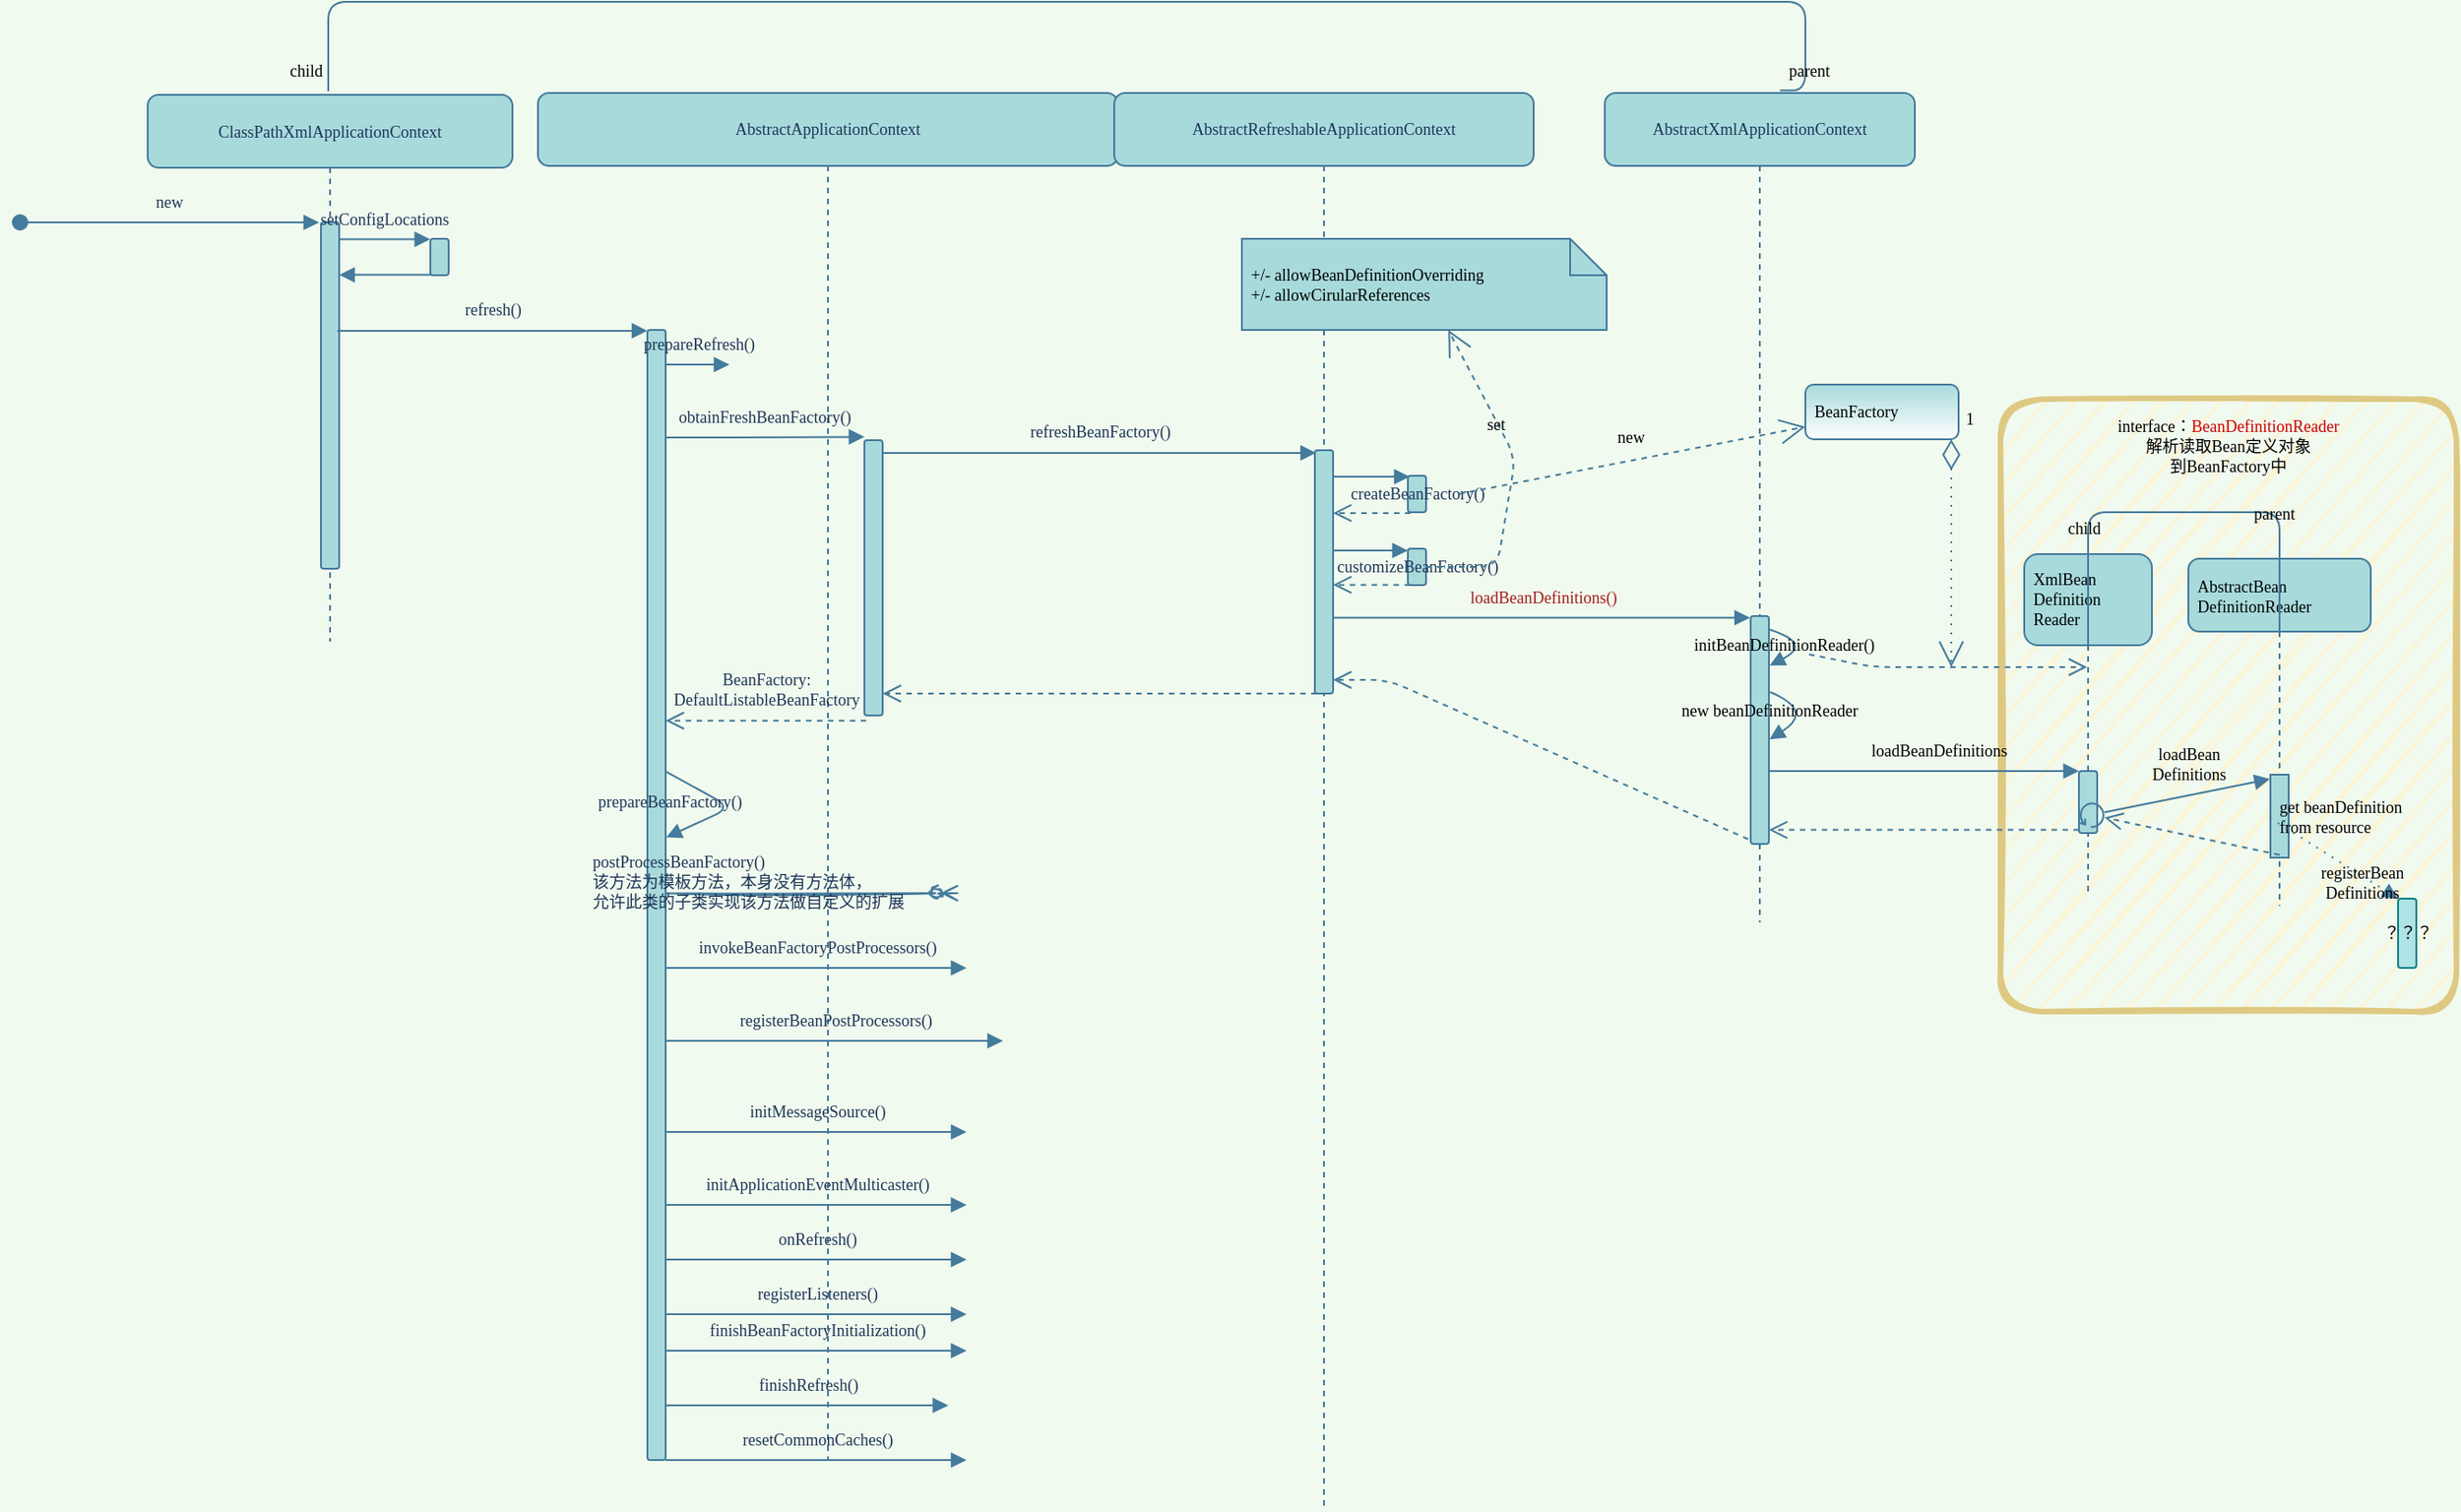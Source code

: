 <mxfile version="13.10.4" type="github">
  <diagram id="kgpKYQtTHZ0yAKxKKP6v" name="Page-1">
    <mxGraphModel dx="2142" dy="704" grid="1" gridSize="3" guides="1" tooltips="1" connect="1" arrows="1" fold="1" page="1" pageScale="1" pageWidth="850" pageHeight="1100" background="#F1FAEE" math="0" shadow="0">
      <root>
        <mxCell id="0" />
        <mxCell id="1" parent="0" />
        <mxCell id="X2vZLEiec1v9-HC9pAJ2-279" value="interface：&lt;span style=&quot;font-size: 9px;&quot;&gt;&lt;font style=&quot;font-size: 9px;&quot; color=&quot;#cc0000&quot;&gt;BeanDefinitionReader&lt;/font&gt;&lt;/span&gt;&lt;br style=&quot;font-size: 9px;&quot;&gt;解析读取Bean定义对象&lt;br style=&quot;font-size: 9px;&quot;&gt;到BeanFactory中" style="shape=ext;rounded=1;html=1;whiteSpace=wrap;shadow=0;glass=0;sketch=1;strokeColor=#d6b656;strokeWidth=3;fontSize=9;align=center;fillColor=#fff2cc;opacity=70;arcSize=9;verticalAlign=top;spacing=5;labelBorderColor=none;labelBackgroundColor=none;fontStyle=0;fontFamily=Comic Sans MS;" parent="1" vertex="1">
          <mxGeometry x="1057" y="238" width="250" height="336" as="geometry" />
        </mxCell>
        <mxCell id="3nuBFxr9cyL0pnOWT2aG-1" value="ClassPathXmlApplicationContext" style="shape=umlLifeline;perimeter=lifelinePerimeter;container=1;collapsible=0;recursiveResize=0;rounded=1;shadow=0;strokeWidth=1;fillColor=#A8DADC;strokeColor=#457B9D;fontColor=#1D3557;spacing=5;labelBorderColor=none;labelBackgroundColor=none;fontStyle=0;fontSize=9;fontFamily=Comic Sans MS;" parent="1" vertex="1">
          <mxGeometry x="41" y="71" width="200" height="300" as="geometry" />
        </mxCell>
        <mxCell id="3nuBFxr9cyL0pnOWT2aG-2" value="" style="points=[];perimeter=orthogonalPerimeter;rounded=1;shadow=0;strokeWidth=1;fillColor=#A8DADC;strokeColor=#457B9D;fontColor=#1D3557;spacing=5;labelBorderColor=none;labelBackgroundColor=none;fontStyle=0;fontSize=9;fontFamily=Comic Sans MS;" parent="3nuBFxr9cyL0pnOWT2aG-1" vertex="1">
          <mxGeometry x="95" y="70" width="10" height="190" as="geometry" />
        </mxCell>
        <mxCell id="3nuBFxr9cyL0pnOWT2aG-3" value="new" style="verticalAlign=bottom;startArrow=oval;endArrow=block;startSize=8;shadow=0;strokeWidth=1;labelBackgroundColor=none;strokeColor=#457B9D;fontColor=#1D3557;entryX=-0.1;entryY=0;entryDx=0;entryDy=0;entryPerimeter=0;spacing=5;labelBorderColor=none;fontStyle=0;fontSize=9;fontFamily=Comic Sans MS;" parent="3nuBFxr9cyL0pnOWT2aG-1" target="3nuBFxr9cyL0pnOWT2aG-2" edge="1">
          <mxGeometry relative="1" as="geometry">
            <mxPoint x="-70" y="70" as="sourcePoint" />
          </mxGeometry>
        </mxCell>
        <mxCell id="3nuBFxr9cyL0pnOWT2aG-8" value="setConfigLocations" style="verticalAlign=bottom;endArrow=block;shadow=0;strokeWidth=1;labelBackgroundColor=none;strokeColor=#457B9D;fontColor=#1D3557;entryX=-0.014;entryY=0.013;entryDx=0;entryDy=0;entryPerimeter=0;fontSize=9;spacing=5;labelBorderColor=none;fontStyle=0;fontFamily=Comic Sans MS;" parent="1" source="3nuBFxr9cyL0pnOWT2aG-2" target="X2vZLEiec1v9-HC9pAJ2-3" edge="1">
          <mxGeometry relative="1" as="geometry">
            <mxPoint x="275" y="160" as="sourcePoint" />
            <mxPoint x="160" y="160" as="targetPoint" />
          </mxGeometry>
        </mxCell>
        <mxCell id="X2vZLEiec1v9-HC9pAJ2-2" value="AbstractApplicationContext" style="shape=umlLifeline;perimeter=lifelinePerimeter;whiteSpace=wrap;html=1;container=1;collapsible=0;recursiveResize=0;outlineConnect=0;rounded=1;sketch=0;strokeColor=#457B9D;fillColor=#A8DADC;fontColor=#1D3557;labelBorderColor=none;spacing=5;labelBackgroundColor=none;fontStyle=0;fontSize=9;fontFamily=Comic Sans MS;" parent="1" vertex="1">
          <mxGeometry x="255" y="70" width="318" height="750" as="geometry" />
        </mxCell>
        <mxCell id="X2vZLEiec1v9-HC9pAJ2-6" value="" style="html=1;points=[];perimeter=orthogonalPerimeter;rounded=1;sketch=0;strokeColor=#457B9D;fillColor=#A8DADC;fontSize=9;fontColor=#1D3557;spacing=5;labelBorderColor=none;labelBackgroundColor=none;fontStyle=0;fontFamily=Comic Sans MS;" parent="X2vZLEiec1v9-HC9pAJ2-2" vertex="1">
          <mxGeometry x="60" y="130" width="10" height="620" as="geometry" />
        </mxCell>
        <mxCell id="X2vZLEiec1v9-HC9pAJ2-34" value="" style="html=1;points=[];perimeter=orthogonalPerimeter;rounded=1;sketch=0;strokeColor=#457B9D;fillColor=#A8DADC;fontSize=9;fontColor=#1D3557;spacing=5;labelBorderColor=none;labelBackgroundColor=none;fontStyle=0;fontFamily=Comic Sans MS;" parent="X2vZLEiec1v9-HC9pAJ2-2" vertex="1">
          <mxGeometry x="179" y="190.5" width="10" height="151" as="geometry" />
        </mxCell>
        <mxCell id="X2vZLEiec1v9-HC9pAJ2-8" value="obtainFreshBeanFactory()" style="html=1;verticalAlign=bottom;endArrow=block;labelBackgroundColor=none;strokeColor=#457B9D;fillColor=#A8DADC;fontSize=9;fontColor=#1D3557;entryX=0;entryY=-0.012;entryDx=0;entryDy=0;entryPerimeter=0;spacing=5;labelBorderColor=none;fontStyle=0;fontFamily=Comic Sans MS;" parent="X2vZLEiec1v9-HC9pAJ2-2" source="X2vZLEiec1v9-HC9pAJ2-6" target="X2vZLEiec1v9-HC9pAJ2-34" edge="1">
          <mxGeometry width="80" relative="1" as="geometry">
            <mxPoint x="-50" y="260" as="sourcePoint" />
            <mxPoint x="220" y="161" as="targetPoint" />
            <Array as="points">
              <mxPoint x="95" y="189" />
            </Array>
          </mxGeometry>
        </mxCell>
        <mxCell id="X2vZLEiec1v9-HC9pAJ2-40" value="BeanFactory:&lt;br style=&quot;font-size: 9px;&quot;&gt;DefaultListableBeanFactory" style="html=1;verticalAlign=bottom;endArrow=open;dashed=1;endSize=8;exitX=0.1;exitY=1.019;labelBackgroundColor=none;strokeColor=#457B9D;fillColor=#A8DADC;fontSize=9;fontColor=#1D3557;exitDx=0;exitDy=0;exitPerimeter=0;spacing=5;labelBorderColor=none;fontStyle=0;fontFamily=Comic Sans MS;" parent="X2vZLEiec1v9-HC9pAJ2-2" source="X2vZLEiec1v9-HC9pAJ2-34" target="X2vZLEiec1v9-HC9pAJ2-6" edge="1">
          <mxGeometry relative="1" as="geometry">
            <mxPoint x="350" y="186" as="targetPoint" />
          </mxGeometry>
        </mxCell>
        <mxCell id="X2vZLEiec1v9-HC9pAJ2-12" value="prepareBeanFactory()&lt;br style=&quot;font-size: 9px;&quot;&gt;" style="html=1;verticalAlign=middle;endArrow=block;labelBackgroundColor=none;strokeColor=#457B9D;fillColor=#A8DADC;fontSize=9;fontColor=#1D3557;align=left;edgeStyle=elbowEdgeStyle;entryX=1.035;entryY=0.449;entryDx=0;entryDy=0;entryPerimeter=0;exitX=1.04;exitY=0.391;exitDx=0;exitDy=0;exitPerimeter=0;spacing=5;labelBorderColor=none;fontStyle=0;fontFamily=Comic Sans MS;" parent="X2vZLEiec1v9-HC9pAJ2-2" source="X2vZLEiec1v9-HC9pAJ2-6" target="X2vZLEiec1v9-HC9pAJ2-6" edge="1">
          <mxGeometry x="-1" y="-46" width="80" relative="1" as="geometry">
            <mxPoint x="71" y="385" as="sourcePoint" />
            <mxPoint x="214" y="385" as="targetPoint" />
            <Array as="points">
              <mxPoint x="106" y="392" />
            </Array>
            <mxPoint x="-20" y="-24" as="offset" />
          </mxGeometry>
        </mxCell>
        <mxCell id="X2vZLEiec1v9-HC9pAJ2-5" value="" style="html=1;verticalAlign=bottom;endArrow=block;strokeColor=#457B9D;fillColor=#A8DADC;fontColor=#1D3557;exitX=0.019;exitY=0.988;exitDx=0;exitDy=0;exitPerimeter=0;spacing=5;labelBorderColor=none;labelBackgroundColor=none;fontStyle=0;fontSize=9;fontFamily=Comic Sans MS;" parent="1" source="X2vZLEiec1v9-HC9pAJ2-3" target="3nuBFxr9cyL0pnOWT2aG-2" edge="1">
          <mxGeometry width="80" relative="1" as="geometry">
            <mxPoint x="140" y="400" as="sourcePoint" />
            <mxPoint x="220" y="400" as="targetPoint" />
          </mxGeometry>
        </mxCell>
        <mxCell id="X2vZLEiec1v9-HC9pAJ2-3" value="" style="html=1;points=[];perimeter=orthogonalPerimeter;rounded=1;sketch=0;strokeColor=#457B9D;fillColor=#A8DADC;fontColor=#1D3557;spacing=5;labelBorderColor=none;labelBackgroundColor=none;fontStyle=0;fontSize=9;fontFamily=Comic Sans MS;" parent="1" vertex="1">
          <mxGeometry x="196" y="150" width="10" height="20" as="geometry" />
        </mxCell>
        <mxCell id="X2vZLEiec1v9-HC9pAJ2-7" value="refresh()" style="html=1;verticalAlign=bottom;endArrow=block;strokeColor=#457B9D;fillColor=#A8DADC;fontSize=9;fontColor=#1D3557;exitX=0.897;exitY=0.313;exitDx=0;exitDy=0;exitPerimeter=0;labelBackgroundColor=none;spacing=5;labelBorderColor=none;fontStyle=0;fontFamily=Comic Sans MS;" parent="1" source="3nuBFxr9cyL0pnOWT2aG-2" target="X2vZLEiec1v9-HC9pAJ2-6" edge="1">
          <mxGeometry width="80" relative="1" as="geometry">
            <mxPoint x="50" y="200" as="sourcePoint" />
            <mxPoint x="260" y="370" as="targetPoint" />
          </mxGeometry>
        </mxCell>
        <mxCell id="X2vZLEiec1v9-HC9pAJ2-9" value="prepareRefresh()" style="html=1;verticalAlign=bottom;endArrow=block;labelBackgroundColor=none;strokeColor=#457B9D;fillColor=#A8DADC;fontSize=9;fontColor=#1D3557;spacing=5;labelBorderColor=none;fontStyle=0;fontFamily=Comic Sans MS;" parent="1" source="X2vZLEiec1v9-HC9pAJ2-6" edge="1">
          <mxGeometry width="80" relative="1" as="geometry">
            <mxPoint x="242" y="219" as="sourcePoint" />
            <mxPoint x="360" y="219" as="targetPoint" />
          </mxGeometry>
        </mxCell>
        <mxCell id="X2vZLEiec1v9-HC9pAJ2-16" value="postProcessBeanFactory()&lt;br style=&quot;font-size: 9px;&quot;&gt;&lt;span style=&quot;font-size: 9px;&quot;&gt;该方法为模板方法，本身没有方法体，&lt;/span&gt;&lt;br style=&quot;font-size: 9px;&quot;&gt;&lt;div style=&quot;font-size: 9px;&quot;&gt;&lt;span style=&quot;font-size: 9px;&quot;&gt;允许此类的子类实现该方法做自定义的扩展&lt;/span&gt;&lt;/div&gt;" style="html=1;verticalAlign=middle;endArrow=ERzeroToMany;labelBackgroundColor=none;strokeColor=#457B9D;fillColor=#A8DADC;fontSize=9;fontColor=#1D3557;align=left;sketch=1;endFill=1;spacing=5;labelBorderColor=none;fontStyle=0;fontFamily=Comic Sans MS;" parent="1" source="X2vZLEiec1v9-HC9pAJ2-6" edge="1">
          <mxGeometry x="-1" y="45" width="80" relative="1" as="geometry">
            <mxPoint x="362" y="509" as="sourcePoint" />
            <mxPoint x="485" y="509" as="targetPoint" />
            <mxPoint x="-45" y="39" as="offset" />
          </mxGeometry>
        </mxCell>
        <mxCell id="X2vZLEiec1v9-HC9pAJ2-17" value="invokeBeanFactoryPostProcessors()" style="html=1;verticalAlign=bottom;endArrow=block;labelBackgroundColor=none;strokeColor=#457B9D;fillColor=#A8DADC;fontSize=9;fontColor=#1D3557;spacing=5;labelBorderColor=none;fontStyle=0;fontFamily=Comic Sans MS;" parent="1" source="X2vZLEiec1v9-HC9pAJ2-6" edge="1">
          <mxGeometry width="80" relative="1" as="geometry">
            <mxPoint x="244.81" y="390.0" as="sourcePoint" />
            <mxPoint x="490" y="550" as="targetPoint" />
          </mxGeometry>
        </mxCell>
        <mxCell id="X2vZLEiec1v9-HC9pAJ2-20" value="registerBeanPostProcessors()" style="html=1;verticalAlign=bottom;endArrow=block;labelBackgroundColor=none;strokeColor=#457B9D;fillColor=#A8DADC;fontSize=9;fontColor=#1D3557;spacing=5;labelBorderColor=none;fontStyle=0;fontFamily=Comic Sans MS;" parent="1" source="X2vZLEiec1v9-HC9pAJ2-6" edge="1">
          <mxGeometry width="80" relative="1" as="geometry">
            <mxPoint x="244.81" y="430.0" as="sourcePoint" />
            <mxPoint x="510" y="590" as="targetPoint" />
          </mxGeometry>
        </mxCell>
        <mxCell id="X2vZLEiec1v9-HC9pAJ2-21" value="initMessageSource()" style="html=1;verticalAlign=bottom;endArrow=block;labelBackgroundColor=none;strokeColor=#457B9D;fillColor=#A8DADC;fontSize=9;fontColor=#1D3557;spacing=5;labelBorderColor=none;fontStyle=0;fontFamily=Comic Sans MS;" parent="1" source="X2vZLEiec1v9-HC9pAJ2-6" edge="1">
          <mxGeometry width="80" relative="1" as="geometry">
            <mxPoint x="270.0" y="620.0" as="sourcePoint" />
            <mxPoint x="490" y="640" as="targetPoint" />
          </mxGeometry>
        </mxCell>
        <mxCell id="X2vZLEiec1v9-HC9pAJ2-28" value="initApplicationEventMulticaster()" style="html=1;verticalAlign=bottom;endArrow=block;labelBackgroundColor=none;strokeColor=#457B9D;fillColor=#A8DADC;fontSize=9;fontColor=#1D3557;spacing=5;labelBorderColor=none;fontStyle=0;fontFamily=Comic Sans MS;" parent="1" source="X2vZLEiec1v9-HC9pAJ2-6" edge="1">
          <mxGeometry width="80" relative="1" as="geometry">
            <mxPoint x="244.81" y="530" as="sourcePoint" />
            <mxPoint x="490" y="680" as="targetPoint" />
          </mxGeometry>
        </mxCell>
        <mxCell id="X2vZLEiec1v9-HC9pAJ2-29" value="onRefresh()" style="html=1;verticalAlign=bottom;endArrow=block;labelBackgroundColor=none;strokeColor=#457B9D;fillColor=#A8DADC;fontSize=9;fontColor=#1D3557;spacing=5;labelBorderColor=none;fontStyle=0;fontFamily=Comic Sans MS;" parent="1" source="X2vZLEiec1v9-HC9pAJ2-6" edge="1">
          <mxGeometry width="80" relative="1" as="geometry">
            <mxPoint x="244.81" y="570" as="sourcePoint" />
            <mxPoint x="490" y="710" as="targetPoint" />
          </mxGeometry>
        </mxCell>
        <mxCell id="X2vZLEiec1v9-HC9pAJ2-30" value="registerListeners()" style="html=1;verticalAlign=bottom;endArrow=block;labelBackgroundColor=none;strokeColor=#457B9D;fillColor=#A8DADC;fontSize=9;fontColor=#1D3557;spacing=5;labelBorderColor=none;fontStyle=0;fontFamily=Comic Sans MS;" parent="1" source="X2vZLEiec1v9-HC9pAJ2-6" edge="1">
          <mxGeometry width="80" relative="1" as="geometry">
            <mxPoint x="244.81" y="600" as="sourcePoint" />
            <mxPoint x="490" y="740" as="targetPoint" />
          </mxGeometry>
        </mxCell>
        <mxCell id="X2vZLEiec1v9-HC9pAJ2-31" value="finishBeanFactoryInitialization()" style="html=1;verticalAlign=bottom;endArrow=block;labelBackgroundColor=none;strokeColor=#457B9D;fillColor=#A8DADC;fontSize=9;fontColor=#1D3557;spacing=5;labelBorderColor=none;fontStyle=0;fontFamily=Comic Sans MS;" parent="1" source="X2vZLEiec1v9-HC9pAJ2-6" edge="1">
          <mxGeometry width="80" relative="1" as="geometry">
            <mxPoint x="244.81" y="660" as="sourcePoint" />
            <mxPoint x="490" y="760" as="targetPoint" />
          </mxGeometry>
        </mxCell>
        <mxCell id="X2vZLEiec1v9-HC9pAJ2-32" value="finishRefresh()" style="html=1;verticalAlign=bottom;endArrow=block;labelBackgroundColor=none;strokeColor=#457B9D;fillColor=#A8DADC;fontSize=9;fontColor=#1D3557;spacing=5;labelBorderColor=none;fontStyle=0;fontFamily=Comic Sans MS;" parent="1" source="X2vZLEiec1v9-HC9pAJ2-6" edge="1">
          <mxGeometry width="80" relative="1" as="geometry">
            <mxPoint x="244.81" y="690" as="sourcePoint" />
            <mxPoint x="480" y="790" as="targetPoint" />
          </mxGeometry>
        </mxCell>
        <mxCell id="X2vZLEiec1v9-HC9pAJ2-33" value="resetCommonCaches()" style="html=1;verticalAlign=bottom;endArrow=block;labelBackgroundColor=none;strokeColor=#457B9D;fillColor=#A8DADC;fontSize=9;fontColor=#1D3557;spacing=5;labelBorderColor=none;fontStyle=0;fontFamily=Comic Sans MS;" parent="1" source="X2vZLEiec1v9-HC9pAJ2-6" edge="1">
          <mxGeometry width="80" relative="1" as="geometry">
            <mxPoint x="244.81" y="720" as="sourcePoint" />
            <mxPoint x="490" y="820" as="targetPoint" />
          </mxGeometry>
        </mxCell>
        <mxCell id="X2vZLEiec1v9-HC9pAJ2-36" value="refreshBeanFactory()" style="html=1;verticalAlign=bottom;endArrow=block;labelBackgroundColor=none;strokeColor=#457B9D;fillColor=#A8DADC;fontSize=9;fontColor=#1D3557;entryX=0.066;entryY=0.011;entryDx=0;entryDy=0;entryPerimeter=0;spacing=5;labelBorderColor=none;fontStyle=0;fontFamily=Comic Sans MS;" parent="1" source="X2vZLEiec1v9-HC9pAJ2-34" target="X2vZLEiec1v9-HC9pAJ2-35" edge="1">
          <mxGeometry width="80" relative="1" as="geometry">
            <mxPoint x="513" y="260" as="sourcePoint" />
            <mxPoint x="675" y="199" as="targetPoint" />
            <Array as="points" />
          </mxGeometry>
        </mxCell>
        <mxCell id="X2vZLEiec1v9-HC9pAJ2-43" value="" style="html=1;verticalAlign=bottom;endArrow=open;dashed=1;endSize=8;labelBackgroundColor=none;strokeColor=#457B9D;fillColor=#A8DADC;fontSize=9;fontColor=#1D3557;exitX=0.1;exitY=1;exitDx=0;exitDy=0;exitPerimeter=0;spacing=5;labelBorderColor=none;fontStyle=0;fontFamily=Comic Sans MS;" parent="1" source="X2vZLEiec1v9-HC9pAJ2-35" target="X2vZLEiec1v9-HC9pAJ2-34" edge="1">
          <mxGeometry relative="1" as="geometry">
            <mxPoint x="620" y="480" as="sourcePoint" />
            <mxPoint x="540" y="480" as="targetPoint" />
            <Array as="points" />
          </mxGeometry>
        </mxCell>
        <mxCell id="X2vZLEiec1v9-HC9pAJ2-44" value="AbstractRefreshableApplicationContext" style="shape=umlLifeline;perimeter=lifelinePerimeter;whiteSpace=wrap;html=1;container=1;collapsible=0;recursiveResize=0;outlineConnect=0;rounded=1;sketch=0;strokeColor=#457B9D;fillColor=#A8DADC;fontSize=9;fontColor=#1D3557;shadow=0;glass=0;spacing=5;labelBorderColor=none;labelBackgroundColor=none;fontStyle=0;fontFamily=Comic Sans MS;" parent="1" vertex="1">
          <mxGeometry x="571" y="70" width="230" height="777" as="geometry" />
        </mxCell>
        <mxCell id="X2vZLEiec1v9-HC9pAJ2-35" value="" style="html=1;points=[];perimeter=orthogonalPerimeter;rounded=1;sketch=0;strokeColor=#457B9D;fillColor=#A8DADC;fontSize=9;fontColor=#1D3557;spacing=5;labelBorderColor=none;labelBackgroundColor=none;fontStyle=0;fontFamily=Comic Sans MS;" parent="X2vZLEiec1v9-HC9pAJ2-44" vertex="1">
          <mxGeometry x="110" y="196" width="10" height="133.5" as="geometry" />
        </mxCell>
        <mxCell id="X2vZLEiec1v9-HC9pAJ2-46" value="createBeanFactory()" style="html=1;points=[];perimeter=orthogonalPerimeter;rounded=1;shadow=0;glass=0;sketch=0;strokeColor=#457B9D;fillColor=#A8DADC;gradientColor=none;fontSize=9;fontColor=#1D3557;spacing=5;labelBorderColor=none;labelBackgroundColor=none;fontStyle=0;fontFamily=Comic Sans MS;" parent="X2vZLEiec1v9-HC9pAJ2-44" vertex="1">
          <mxGeometry x="161" y="210" width="10" height="20" as="geometry" />
        </mxCell>
        <mxCell id="X2vZLEiec1v9-HC9pAJ2-47" value="" style="html=1;verticalAlign=bottom;endArrow=block;labelBackgroundColor=none;strokeColor=#457B9D;fillColor=#A8DADC;fontSize=9;fontColor=#1D3557;entryX=0.1;entryY=0.025;entryDx=0;entryDy=0;entryPerimeter=0;spacing=5;labelBorderColor=none;fontStyle=0;fontFamily=Comic Sans MS;" parent="X2vZLEiec1v9-HC9pAJ2-44" source="X2vZLEiec1v9-HC9pAJ2-35" target="X2vZLEiec1v9-HC9pAJ2-46" edge="1">
          <mxGeometry width="80" relative="1" as="geometry">
            <mxPoint x="70" y="300" as="sourcePoint" />
            <mxPoint x="150" y="300" as="targetPoint" />
          </mxGeometry>
        </mxCell>
        <mxCell id="X2vZLEiec1v9-HC9pAJ2-48" value="" style="html=1;verticalAlign=bottom;endArrow=open;dashed=1;endSize=8;labelBackgroundColor=none;strokeColor=#457B9D;fillColor=#A8DADC;fontSize=9;fontColor=#1D3557;exitX=0.143;exitY=1.024;exitDx=0;exitDy=0;exitPerimeter=0;spacing=5;labelBorderColor=none;fontStyle=0;fontFamily=Comic Sans MS;" parent="X2vZLEiec1v9-HC9pAJ2-44" source="X2vZLEiec1v9-HC9pAJ2-46" target="X2vZLEiec1v9-HC9pAJ2-35" edge="1">
          <mxGeometry relative="1" as="geometry">
            <mxPoint x="51" y="330" as="sourcePoint" />
            <mxPoint x="-70" y="275" as="targetPoint" />
          </mxGeometry>
        </mxCell>
        <mxCell id="X2vZLEiec1v9-HC9pAJ2-49" value="customizeBeanFactory()" style="html=1;points=[];perimeter=orthogonalPerimeter;rounded=1;shadow=0;glass=0;sketch=0;strokeColor=#457B9D;fillColor=#A8DADC;gradientColor=none;fontSize=9;fontColor=#1D3557;spacing=5;labelBorderColor=none;labelBackgroundColor=none;fontStyle=0;fontFamily=Comic Sans MS;" parent="X2vZLEiec1v9-HC9pAJ2-44" vertex="1">
          <mxGeometry x="161" y="250" width="10" height="20" as="geometry" />
        </mxCell>
        <mxCell id="X2vZLEiec1v9-HC9pAJ2-51" value="" style="html=1;verticalAlign=bottom;endArrow=open;dashed=1;endSize=8;labelBackgroundColor=none;strokeColor=#457B9D;fillColor=#A8DADC;fontSize=9;fontColor=#1D3557;exitX=0.114;exitY=0.993;exitDx=0;exitDy=0;exitPerimeter=0;spacing=5;labelBorderColor=none;fontStyle=0;fontFamily=Comic Sans MS;" parent="X2vZLEiec1v9-HC9pAJ2-44" source="X2vZLEiec1v9-HC9pAJ2-49" target="X2vZLEiec1v9-HC9pAJ2-35" edge="1">
          <mxGeometry relative="1" as="geometry">
            <mxPoint x="191.43" y="280.48" as="sourcePoint" />
            <mxPoint x="60" y="280.48" as="targetPoint" />
          </mxGeometry>
        </mxCell>
        <mxCell id="X2vZLEiec1v9-HC9pAJ2-50" value="" style="html=1;verticalAlign=bottom;endArrow=block;labelBackgroundColor=none;strokeColor=#457B9D;fillColor=#A8DADC;fontSize=9;fontColor=#1D3557;entryX=0;entryY=0.05;entryDx=0;entryDy=0;entryPerimeter=0;spacing=5;labelBorderColor=none;fontStyle=0;fontFamily=Comic Sans MS;" parent="X2vZLEiec1v9-HC9pAJ2-44" source="X2vZLEiec1v9-HC9pAJ2-35" target="X2vZLEiec1v9-HC9pAJ2-49" edge="1">
          <mxGeometry width="80" relative="1" as="geometry">
            <mxPoint x="60" y="260.5" as="sourcePoint" />
            <mxPoint x="191" y="260.5" as="targetPoint" />
            <mxPoint as="offset" />
          </mxGeometry>
        </mxCell>
        <mxCell id="X2vZLEiec1v9-HC9pAJ2-59" value="&lt;span style=&quot;font-size: 9px;&quot;&gt;+/- allowBeanDefinitionOverriding&lt;br style=&quot;font-size: 9px;&quot;&gt;+/- allowCirularReferences&lt;br style=&quot;font-size: 9px;&quot;&gt;&lt;/span&gt;" style="shape=note;size=20;whiteSpace=wrap;html=1;rounded=1;shadow=0;glass=0;sketch=0;strokeColor=#457B9D;fillColor=#A8DADC;gradientColor=none;fontSize=9;fontColor=#000000;align=left;spacing=5;labelBorderColor=none;labelBackgroundColor=none;fontStyle=0;fontFamily=Comic Sans MS;" parent="X2vZLEiec1v9-HC9pAJ2-44" vertex="1">
          <mxGeometry x="70" y="80" width="200" height="50" as="geometry" />
        </mxCell>
        <mxCell id="X2vZLEiec1v9-HC9pAJ2-60" value="set" style="endArrow=open;endSize=12;dashed=1;html=1;labelBackgroundColor=none;strokeColor=#457B9D;fillColor=#A8DADC;fontSize=9;fontColor=#000000;spacing=5;labelBorderColor=none;fontStyle=0;fontFamily=Comic Sans MS;" parent="X2vZLEiec1v9-HC9pAJ2-44" source="X2vZLEiec1v9-HC9pAJ2-49" target="X2vZLEiec1v9-HC9pAJ2-59" edge="1">
          <mxGeometry x="0.346" width="160" relative="1" as="geometry">
            <mxPoint x="200" y="360" as="sourcePoint" />
            <mxPoint x="360" y="360" as="targetPoint" />
            <Array as="points">
              <mxPoint x="210" y="260" />
              <mxPoint x="220" y="200" />
            </Array>
            <mxPoint x="-1" as="offset" />
          </mxGeometry>
        </mxCell>
        <mxCell id="X2vZLEiec1v9-HC9pAJ2-54" value="loadBeanDefinitions()" style="html=1;verticalAlign=bottom;endArrow=block;entryX=-0.035;entryY=0.007;labelBackgroundColor=none;strokeColor=#457B9D;fillColor=#A8DADC;fontSize=9;fontStyle=0;fontColor=#A31D1D;entryDx=0;entryDy=0;entryPerimeter=0;spacing=5;labelBorderColor=none;fontFamily=Comic Sans MS;" parent="1" source="X2vZLEiec1v9-HC9pAJ2-35" target="X2vZLEiec1v9-HC9pAJ2-62" edge="1">
          <mxGeometry relative="1" as="geometry">
            <mxPoint x="680" y="420" as="sourcePoint" />
          </mxGeometry>
        </mxCell>
        <mxCell id="X2vZLEiec1v9-HC9pAJ2-55" value="" style="html=1;verticalAlign=bottom;endArrow=open;dashed=1;endSize=8;exitX=-0.141;exitY=0.979;labelBackgroundColor=none;strokeColor=#457B9D;fillColor=#A8DADC;fontSize=9;fontColor=#1D3557;exitDx=0;exitDy=0;exitPerimeter=0;spacing=5;labelBorderColor=none;fontStyle=0;fontFamily=Comic Sans MS;" parent="1" source="X2vZLEiec1v9-HC9pAJ2-62" target="X2vZLEiec1v9-HC9pAJ2-35" edge="1">
          <mxGeometry relative="1" as="geometry">
            <mxPoint x="680" y="496" as="targetPoint" />
            <Array as="points">
              <mxPoint x="721" y="392" />
            </Array>
          </mxGeometry>
        </mxCell>
        <mxCell id="X2vZLEiec1v9-HC9pAJ2-61" value="AbstractXmlApplicationContext" style="shape=umlLifeline;perimeter=lifelinePerimeter;whiteSpace=wrap;html=1;container=1;collapsible=0;recursiveResize=0;outlineConnect=0;rounded=1;sketch=0;strokeColor=#457B9D;fillColor=#A8DADC;fontSize=9;fontColor=#1D3557;shadow=0;glass=0;spacing=5;labelBorderColor=none;labelBackgroundColor=none;fontStyle=0;fontFamily=Comic Sans MS;" parent="1" vertex="1">
          <mxGeometry x="840" y="70" width="170" height="455" as="geometry" />
        </mxCell>
        <mxCell id="X2vZLEiec1v9-HC9pAJ2-62" value="" style="html=1;points=[];perimeter=orthogonalPerimeter;rounded=1;sketch=0;strokeColor=#457B9D;fillColor=#A8DADC;fontSize=9;fontColor=#1D3557;spacing=5;labelBorderColor=none;labelBackgroundColor=none;fontStyle=0;fontFamily=Comic Sans MS;" parent="X2vZLEiec1v9-HC9pAJ2-61" vertex="1">
          <mxGeometry x="80" y="287" width="10" height="125" as="geometry" />
        </mxCell>
        <mxCell id="X2vZLEiec1v9-HC9pAJ2-77" value="new beanDefinitionReader" style="html=1;verticalAlign=middle;endArrow=block;labelBackgroundColor=none;strokeColor=#457B9D;fillColor=#A8DADC;fontSize=9;fontColor=#000000;edgeStyle=orthogonalEdgeStyle;exitX=1.067;exitY=0.333;exitDx=0;exitDy=0;exitPerimeter=0;entryX=1.033;entryY=0.541;entryDx=0;entryDy=0;entryPerimeter=0;curved=1;spacing=5;labelBorderColor=none;fontStyle=0;fontFamily=Comic Sans MS;" parent="X2vZLEiec1v9-HC9pAJ2-61" source="X2vZLEiec1v9-HC9pAJ2-62" target="X2vZLEiec1v9-HC9pAJ2-62" edge="1">
          <mxGeometry x="-0.88" y="-10" width="80" relative="1" as="geometry">
            <mxPoint x="60" y="340" as="sourcePoint" />
            <mxPoint x="140" y="340" as="targetPoint" />
            <Array as="points">
              <mxPoint x="115" y="339" />
            </Array>
            <mxPoint as="offset" />
          </mxGeometry>
        </mxCell>
        <mxCell id="X2vZLEiec1v9-HC9pAJ2-78" value="initBeanDefinitionReader()" style="html=1;verticalAlign=middle;endArrow=block;labelBackgroundColor=none;strokeColor=#457B9D;fillColor=#A8DADC;fontSize=9;fontColor=#000000;exitX=1.033;exitY=0.059;exitDx=0;exitDy=0;exitPerimeter=0;edgeStyle=orthogonalEdgeStyle;entryX=1.037;entryY=0.217;entryDx=0;entryDy=0;entryPerimeter=0;curved=1;spacing=5;labelBorderColor=none;fontStyle=0;fontFamily=Comic Sans MS;" parent="X2vZLEiec1v9-HC9pAJ2-61" source="X2vZLEiec1v9-HC9pAJ2-62" target="X2vZLEiec1v9-HC9pAJ2-62" edge="1">
          <mxGeometry x="-0.613" y="-6" width="80" relative="1" as="geometry">
            <mxPoint x="51.83" y="321.4" as="sourcePoint" />
            <mxPoint x="90" y="313" as="targetPoint" />
            <Array as="points">
              <mxPoint x="114" y="302" />
            </Array>
            <mxPoint as="offset" />
          </mxGeometry>
        </mxCell>
        <mxCell id="X2vZLEiec1v9-HC9pAJ2-66" value="" style="endArrow=none;html=1;edgeStyle=orthogonalEdgeStyle;labelBackgroundColor=none;strokeColor=#457B9D;fillColor=#A8DADC;fontSize=9;fontColor=#000000;exitX=0.565;exitY=-0.003;exitDx=0;exitDy=0;exitPerimeter=0;spacing=5;labelBorderColor=none;fontStyle=0;fontFamily=Comic Sans MS;" parent="1" source="X2vZLEiec1v9-HC9pAJ2-61" edge="1">
          <mxGeometry relative="1" as="geometry">
            <mxPoint x="980" y="20" as="sourcePoint" />
            <mxPoint x="140" y="69" as="targetPoint" />
            <Array as="points">
              <mxPoint x="950" y="69" />
              <mxPoint x="950" y="20" />
              <mxPoint x="140" y="20" />
            </Array>
          </mxGeometry>
        </mxCell>
        <mxCell id="X2vZLEiec1v9-HC9pAJ2-67" value="parent" style="edgeLabel;resizable=0;html=1;align=left;verticalAlign=bottom;spacing=5;labelBorderColor=none;labelBackgroundColor=none;fontStyle=0;fontSize=9;fontFamily=Comic Sans MS;" parent="X2vZLEiec1v9-HC9pAJ2-66" connectable="0" vertex="1">
          <mxGeometry x="-1" relative="1" as="geometry" />
        </mxCell>
        <mxCell id="X2vZLEiec1v9-HC9pAJ2-68" value="child" style="edgeLabel;resizable=0;html=1;align=right;verticalAlign=bottom;spacing=5;labelBorderColor=none;labelBackgroundColor=none;fontStyle=0;fontSize=9;fontFamily=Comic Sans MS;" parent="X2vZLEiec1v9-HC9pAJ2-66" connectable="0" vertex="1">
          <mxGeometry x="1" relative="1" as="geometry" />
        </mxCell>
        <mxCell id="X2vZLEiec1v9-HC9pAJ2-82" value="" style="html=1;verticalAlign=bottom;endArrow=open;dashed=1;endSize=8;labelBackgroundColor=none;strokeColor=#457B9D;fillColor=#A8DADC;fontSize=9;fontColor=#000000;spacing=5;labelBorderColor=none;fontStyle=0;fontFamily=Comic Sans MS;" parent="1" target="X2vZLEiec1v9-HC9pAJ2-80" edge="1">
          <mxGeometry relative="1" as="geometry">
            <mxPoint x="952" y="378" as="sourcePoint" />
            <mxPoint x="980" y="360" as="targetPoint" />
            <Array as="points">
              <mxPoint x="987" y="385" />
            </Array>
          </mxGeometry>
        </mxCell>
        <mxCell id="X2vZLEiec1v9-HC9pAJ2-80" value="&lt;font style=&quot;font-size: 9px;&quot;&gt;XmlBean&lt;br style=&quot;font-size: 9px;&quot;&gt;Definition&lt;br style=&quot;font-size: 9px;&quot;&gt;Reader&lt;/font&gt;" style="shape=umlLifeline;perimeter=lifelinePerimeter;whiteSpace=wrap;html=1;container=1;collapsible=0;recursiveResize=0;outlineConnect=0;rounded=1;shadow=0;glass=0;sketch=0;strokeColor=#457B9D;fillColor=#A8DADC;gradientColor=none;fontSize=9;fontColor=#000000;align=left;size=50;spacing=5;labelBorderColor=none;labelBackgroundColor=none;fontStyle=0;fontFamily=Comic Sans MS;" parent="1" vertex="1">
          <mxGeometry x="1070" y="323" width="70" height="188" as="geometry" />
        </mxCell>
        <mxCell id="X2vZLEiec1v9-HC9pAJ2-259" value="" style="html=1;points=[];perimeter=orthogonalPerimeter;rounded=1;shadow=0;glass=0;sketch=0;strokeColor=#457B9D;fillColor=#A8DADC;gradientColor=none;fontSize=9;fontColor=#000000;align=left;spacing=5;labelBorderColor=none;labelBackgroundColor=none;fontStyle=0;fontFamily=Comic Sans MS;" parent="X2vZLEiec1v9-HC9pAJ2-80" vertex="1">
          <mxGeometry x="30" y="119" width="10" height="34" as="geometry" />
        </mxCell>
        <mxCell id="X2vZLEiec1v9-HC9pAJ2-269" value="" style="shape=mxgraph.bpmn.loop;html=1;outlineConnect=0;rounded=1;shadow=0;glass=0;sketch=0;strokeColor=#457B9D;fillColor=#A8DADC;fontSize=9;fontColor=#000000;align=left;strokeWidth=1;gradientColor=#ffffff;gradientDirection=east;spacing=5;labelBorderColor=none;labelBackgroundColor=none;fontStyle=0;fontFamily=Comic Sans MS;" parent="X2vZLEiec1v9-HC9pAJ2-80" vertex="1">
          <mxGeometry x="30" y="136" width="14" height="14" as="geometry" />
        </mxCell>
        <mxCell id="X2vZLEiec1v9-HC9pAJ2-260" value="loadBeanDefinitions" style="html=1;verticalAlign=bottom;endArrow=block;entryX=0;entryY=0;labelBackgroundColor=none;strokeColor=#457B9D;fillColor=#A8DADC;fontSize=9;fontColor=#000000;spacing=5;labelBorderColor=none;fontStyle=0;fontFamily=Comic Sans MS;" parent="1" source="X2vZLEiec1v9-HC9pAJ2-62" target="X2vZLEiec1v9-HC9pAJ2-259" edge="1">
          <mxGeometry x="0.086" relative="1" as="geometry">
            <mxPoint x="970" y="510" as="sourcePoint" />
            <mxPoint as="offset" />
          </mxGeometry>
        </mxCell>
        <mxCell id="X2vZLEiec1v9-HC9pAJ2-261" value="" style="html=1;verticalAlign=bottom;endArrow=open;dashed=1;endSize=8;exitX=0;exitY=0.95;labelBackgroundColor=none;strokeColor=#457B9D;fillColor=#A8DADC;fontSize=9;fontColor=#000000;spacing=5;labelBorderColor=none;fontStyle=0;fontFamily=Comic Sans MS;" parent="1" source="X2vZLEiec1v9-HC9pAJ2-259" target="X2vZLEiec1v9-HC9pAJ2-62" edge="1">
          <mxGeometry relative="1" as="geometry">
            <mxPoint x="970" y="586" as="targetPoint" />
            <Array as="points" />
          </mxGeometry>
        </mxCell>
        <mxCell id="X2vZLEiec1v9-HC9pAJ2-262" value="AbstractBean&lt;br style=&quot;font-size: 9px;&quot;&gt;DefinitionReader" style="shape=umlLifeline;perimeter=lifelinePerimeter;whiteSpace=wrap;html=1;container=1;collapsible=0;recursiveResize=0;outlineConnect=0;rounded=1;shadow=0;glass=0;sketch=0;strokeColor=#457B9D;fillColor=#A8DADC;gradientColor=none;fontSize=9;fontColor=#000000;align=left;spacing=5;labelBorderColor=none;labelBackgroundColor=none;fontStyle=0;fontFamily=Comic Sans MS;" parent="1" vertex="1">
          <mxGeometry x="1160" y="325.5" width="100" height="190.5" as="geometry" />
        </mxCell>
        <mxCell id="X2vZLEiec1v9-HC9pAJ2-267" value="get beanDefinition&lt;br style=&quot;font-size: 9px;&quot;&gt;from resource" style="html=1;points=[];perimeter=orthogonalPerimeter;rounded=1;shadow=0;glass=0;sketch=0;strokeColor=#457B9D;fillColor=#A8DADC;gradientColor=none;fontSize=9;fontColor=#000000;align=left;spacing=5;arcSize=0;labelBorderColor=none;labelBackgroundColor=none;fontStyle=0;fontFamily=Comic Sans MS;" parent="X2vZLEiec1v9-HC9pAJ2-262" vertex="1">
          <mxGeometry x="45" y="118.5" width="10" height="45.5" as="geometry" />
        </mxCell>
        <mxCell id="X2vZLEiec1v9-HC9pAJ2-263" value="" style="endArrow=none;html=1;edgeStyle=orthogonalEdgeStyle;labelBackgroundColor=none;strokeColor=#457B9D;fillColor=#A8DADC;fontSize=9;fontColor=#000000;spacing=5;labelBorderColor=none;fontStyle=0;fontFamily=Comic Sans MS;" parent="1" source="X2vZLEiec1v9-HC9pAJ2-262" target="X2vZLEiec1v9-HC9pAJ2-80" edge="1">
          <mxGeometry relative="1" as="geometry">
            <mxPoint x="1325" y="294" as="sourcePoint" />
            <mxPoint x="1105" y="330" as="targetPoint" />
            <Array as="points">
              <mxPoint x="1210" y="300" />
              <mxPoint x="1105" y="300" />
            </Array>
          </mxGeometry>
        </mxCell>
        <mxCell id="X2vZLEiec1v9-HC9pAJ2-264" value="parent" style="edgeLabel;resizable=0;html=1;align=left;verticalAlign=bottom;spacing=5;labelBorderColor=none;labelBackgroundColor=none;fontStyle=0;fontSize=9;fontFamily=Comic Sans MS;" parent="X2vZLEiec1v9-HC9pAJ2-263" connectable="0" vertex="1">
          <mxGeometry x="-1" relative="1" as="geometry">
            <mxPoint x="-19.5" y="-54" as="offset" />
          </mxGeometry>
        </mxCell>
        <mxCell id="X2vZLEiec1v9-HC9pAJ2-265" value="child" style="edgeLabel;resizable=0;html=1;align=right;verticalAlign=bottom;spacing=5;labelBorderColor=none;labelBackgroundColor=none;fontStyle=0;fontSize=9;fontFamily=Comic Sans MS;" parent="X2vZLEiec1v9-HC9pAJ2-263" connectable="0" vertex="1">
          <mxGeometry x="1" relative="1" as="geometry">
            <mxPoint x="10" y="-53.81" as="offset" />
          </mxGeometry>
        </mxCell>
        <mxCell id="X2vZLEiec1v9-HC9pAJ2-268" value="loadBean&lt;br style=&quot;font-size: 9px;&quot;&gt;Definitions" style="html=1;verticalAlign=bottom;endArrow=block;labelBackgroundColor=none;strokeColor=#457B9D;fillColor=#A8DADC;fontSize=9;fontColor=#000000;startArrow=none;startFill=0;entryX=-0.028;entryY=0.053;entryDx=0;entryDy=0;entryPerimeter=0;spacing=5;labelBorderColor=none;fontStyle=0;fontFamily=Comic Sans MS;" parent="1" source="X2vZLEiec1v9-HC9pAJ2-269" target="X2vZLEiec1v9-HC9pAJ2-267" edge="1">
          <mxGeometry width="80" relative="1" as="geometry">
            <mxPoint x="1060" y="390" as="sourcePoint" />
            <mxPoint x="1256" y="514" as="targetPoint" />
            <Array as="points" />
          </mxGeometry>
        </mxCell>
        <mxCell id="X2vZLEiec1v9-HC9pAJ2-274" value="new" style="endArrow=open;endSize=12;dashed=1;html=1;labelBackgroundColor=none;strokeColor=#457B9D;fillColor=#A8DADC;fontSize=9;fontColor=#000000;spacing=5;labelBorderColor=none;fontStyle=0;fontFamily=Comic Sans MS;" parent="1" target="X2vZLEiec1v9-HC9pAJ2-273" edge="1">
          <mxGeometry x="0.015" y="13" width="160" relative="1" as="geometry">
            <mxPoint x="760" y="290" as="sourcePoint" />
            <mxPoint x="870" y="290" as="targetPoint" />
            <mxPoint as="offset" />
          </mxGeometry>
        </mxCell>
        <mxCell id="X2vZLEiec1v9-HC9pAJ2-275" value="1" style="endArrow=open;html=1;endSize=12;startArrow=diamondThin;startSize=14;startFill=0;edgeStyle=elbowEdgeStyle;align=left;verticalAlign=bottom;labelBackgroundColor=none;strokeColor=#457B9D;fillColor=#A8DADC;fontSize=9;fontColor=#000000;elbow=vertical;dashed=1;dashPattern=1 4;spacing=5;labelBorderColor=none;fontStyle=0;fontFamily=Comic Sans MS;" parent="1" source="X2vZLEiec1v9-HC9pAJ2-273" edge="1">
          <mxGeometry x="-1" y="3" relative="1" as="geometry">
            <mxPoint x="1050" y="240" as="sourcePoint" />
            <mxPoint x="1030" y="385" as="targetPoint" />
            <Array as="points">
              <mxPoint x="1030" y="255" />
            </Array>
          </mxGeometry>
        </mxCell>
        <mxCell id="X2vZLEiec1v9-HC9pAJ2-273" value="BeanFactory" style="html=1;rounded=1;shadow=0;glass=0;sketch=0;strokeColor=#457B9D;strokeWidth=1;fillColor=#A8DADC;gradientColor=#ffffff;fontSize=9;fontColor=#000000;align=left;spacing=5;labelBorderColor=none;labelBackgroundColor=none;fontStyle=0;fontFamily=Comic Sans MS;" parent="1" vertex="1">
          <mxGeometry x="950" y="230" width="84" height="30" as="geometry" />
        </mxCell>
        <mxCell id="X2vZLEiec1v9-HC9pAJ2-277" value="" style="html=1;verticalAlign=bottom;endArrow=open;dashed=1;endSize=8;exitX=0.5;exitY=0.967;labelBackgroundColor=none;strokeColor=#457B9D;fillColor=#A8DADC;fontSize=9;fontColor=#000000;exitDx=0;exitDy=0;exitPerimeter=0;spacing=5;labelBorderColor=none;fontStyle=0;fontFamily=Comic Sans MS;" parent="1" source="X2vZLEiec1v9-HC9pAJ2-267" target="X2vZLEiec1v9-HC9pAJ2-269" edge="1">
          <mxGeometry relative="1" as="geometry">
            <mxPoint x="935" y="502.3" as="targetPoint" />
            <mxPoint x="1110" y="502.3" as="sourcePoint" />
            <Array as="points" />
          </mxGeometry>
        </mxCell>
        <mxCell id="X2vZLEiec1v9-HC9pAJ2-291" value="&lt;font style=&quot;font-size: 9px;&quot;&gt;registerBean&lt;br style=&quot;font-size: 9px;&quot;&gt;Definitions&lt;/font&gt;" style="html=1;verticalAlign=bottom;endArrow=block;dashed=1;dashPattern=1 4;labelBackgroundColor=none;strokeColor=#457B9D;fillColor=#A8DADC;fontSize=9;fontColor=#000000;exitX=-0.021;exitY=0.523;exitDx=0;exitDy=0;exitPerimeter=0;spacing=5;labelBorderColor=none;fontStyle=0;fontFamily=Comic Sans MS;" parent="1" source="X2vZLEiec1v9-HC9pAJ2-267" target="X2vZLEiec1v9-HC9pAJ2-290" edge="1">
          <mxGeometry x="0.696" y="-17" width="80" relative="1" as="geometry">
            <mxPoint x="1190" y="553" as="sourcePoint" />
            <mxPoint x="1270" y="553" as="targetPoint" />
            <mxPoint as="offset" />
          </mxGeometry>
        </mxCell>
        <mxCell id="X2vZLEiec1v9-HC9pAJ2-290" value="？？？" style="html=1;points=[];perimeter=orthogonalPerimeter;rounded=1;shadow=0;glass=0;sketch=0;strokeColor=#0e8088;strokeWidth=1;fillColor=#b0e3e6;fontSize=9;align=center;spacing=5;labelBorderColor=none;labelBackgroundColor=none;fontStyle=0;fontFamily=Comic Sans MS;" parent="1" vertex="1">
          <mxGeometry x="1275" y="512" width="10" height="38" as="geometry" />
        </mxCell>
      </root>
    </mxGraphModel>
  </diagram>
</mxfile>
